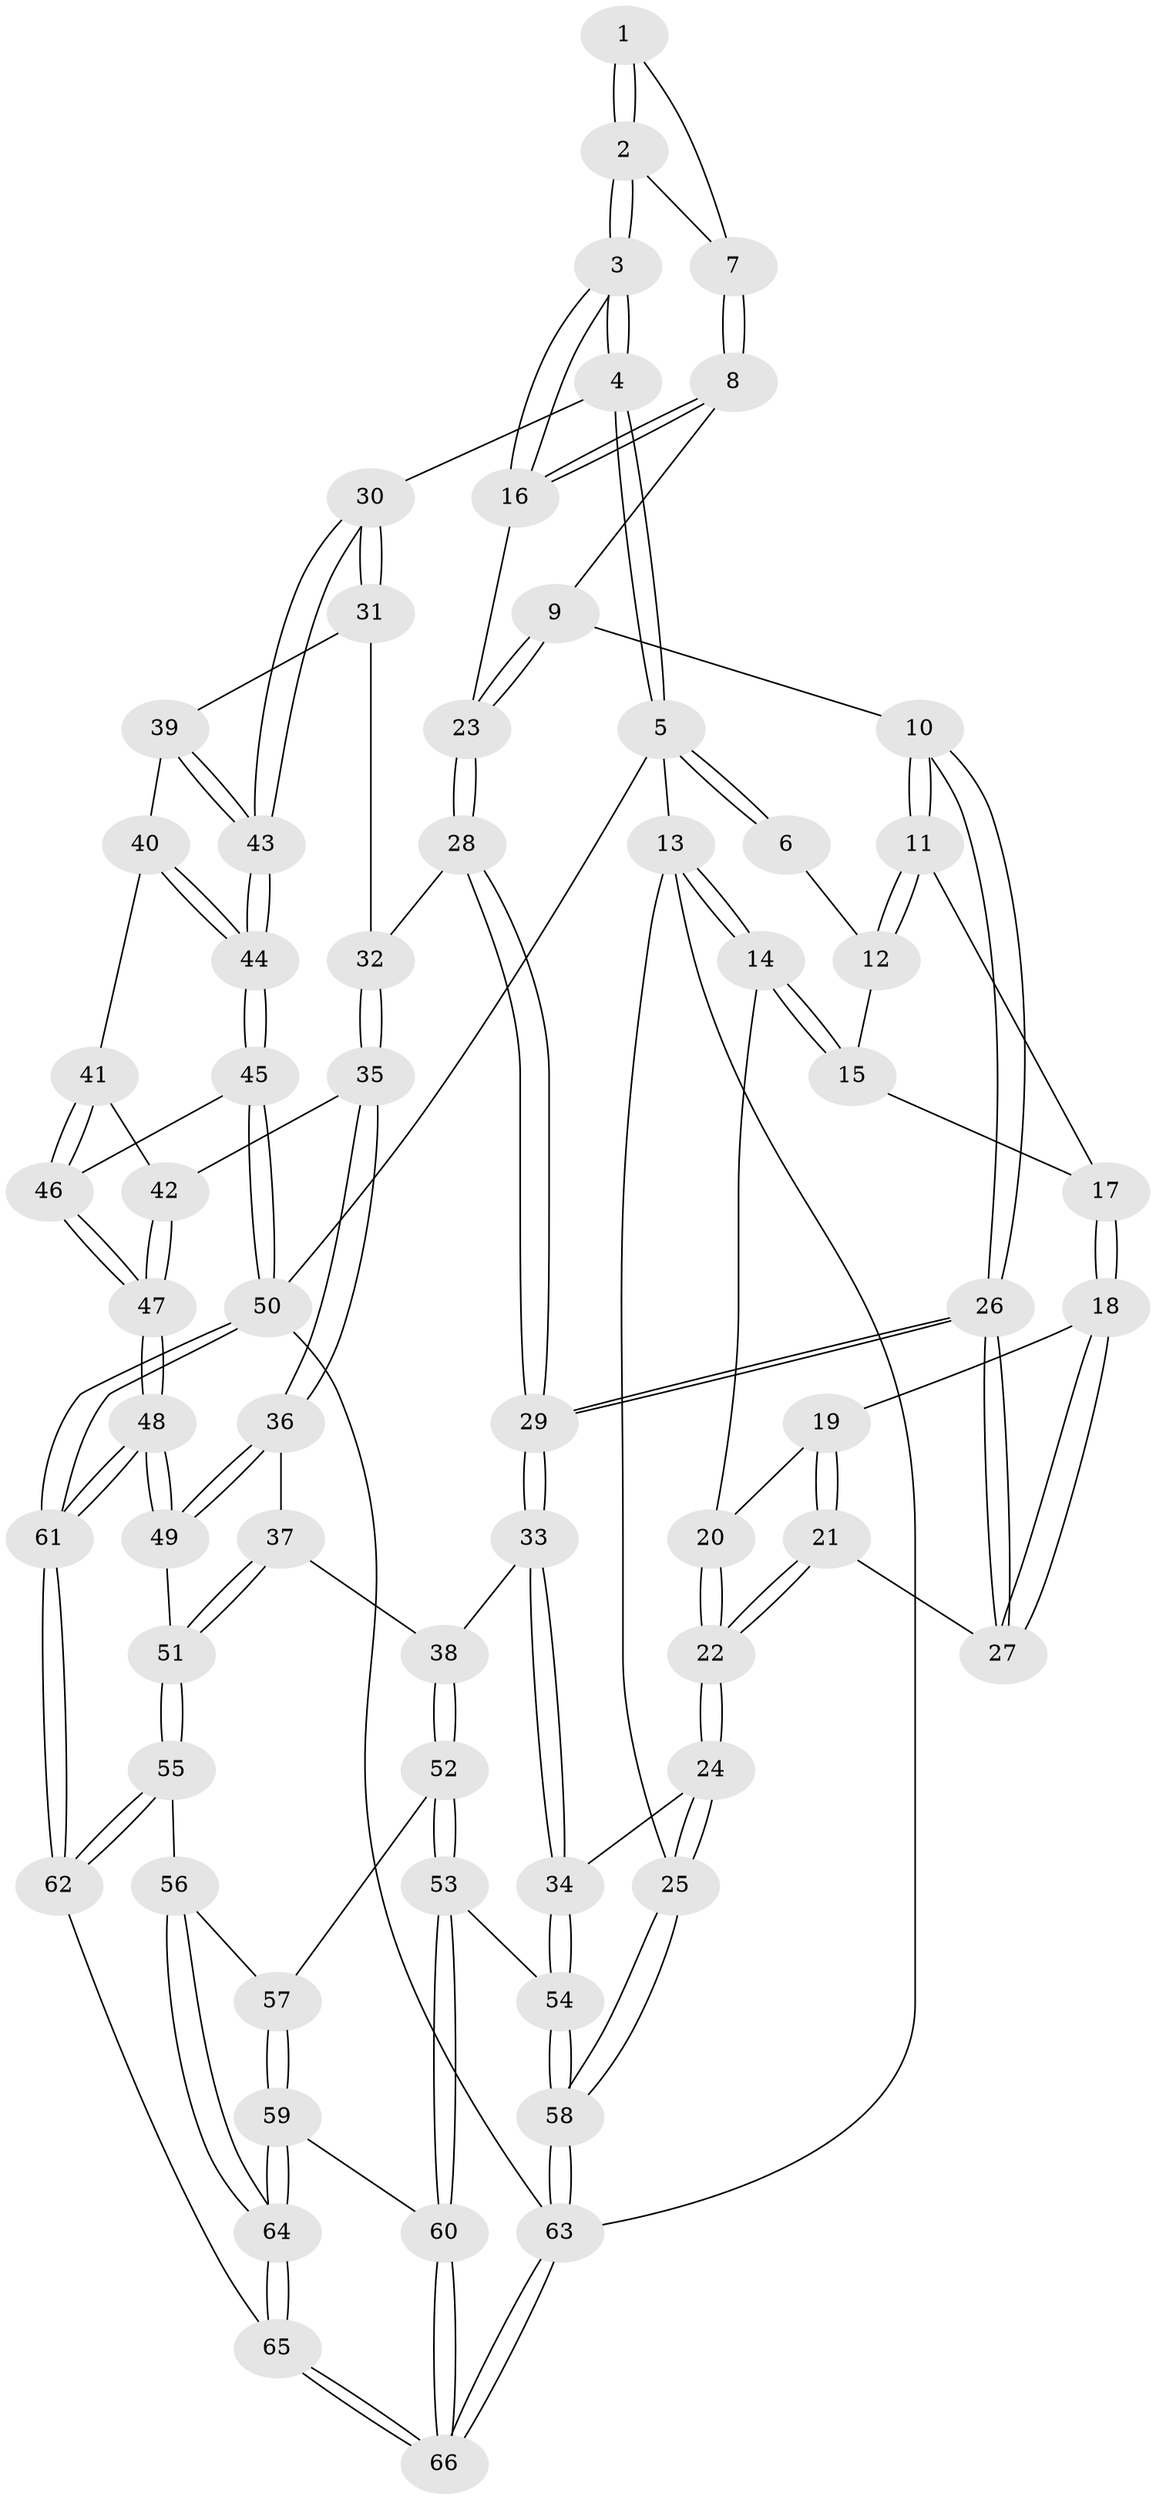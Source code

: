// coarse degree distribution, {1: 0.03571428571428571, 4: 0.25, 3: 0.35714285714285715, 2: 0.17857142857142858, 5: 0.17857142857142858}
// Generated by graph-tools (version 1.1) at 2025/54/03/04/25 22:54:34]
// undirected, 66 vertices, 162 edges
graph export_dot {
  node [color=gray90,style=filled];
  1 [pos="+0.7838986100869674+0"];
  2 [pos="+0.9453586452594803+0.13854993993995826"];
  3 [pos="+1+0.34001661026066504"];
  4 [pos="+1+0.3646625920381865"];
  5 [pos="+1+0"];
  6 [pos="+0.7779930744543886+0"];
  7 [pos="+0.7704875172425855+0.160790697720178"];
  8 [pos="+0.7606429057592201+0.19388248293899205"];
  9 [pos="+0.6507891896594243+0.24465355002735115"];
  10 [pos="+0.5532290251787191+0.26177007486513165"];
  11 [pos="+0.5362657310936242+0.21500067397974465"];
  12 [pos="+0.5155100712868803+0"];
  13 [pos="+0+0"];
  14 [pos="+0+0"];
  15 [pos="+0.059033029012483085+0"];
  16 [pos="+0.9882943577960509+0.3418152624527352"];
  17 [pos="+0.2954450416078074+0.19715252631252803"];
  18 [pos="+0.26793169461097943+0.3132776242281053"];
  19 [pos="+0+0.016042245021222284"];
  20 [pos="+0+0"];
  21 [pos="+0.16452288679677654+0.4228139084957442"];
  22 [pos="+0.07320190064031151+0.5348345806258896"];
  23 [pos="+0.8697043551572139+0.38111394398033216"];
  24 [pos="+0.02119300998922755+0.6005358621924084"];
  25 [pos="+0+0.6227339370555331"];
  26 [pos="+0.5150195969978884+0.4350277930643935"];
  27 [pos="+0.27007406396040057+0.37960623000700244"];
  28 [pos="+0.7459717934383379+0.4589575185018265"];
  29 [pos="+0.5152048427426476+0.43546298030836034"];
  30 [pos="+1+0.4539585079748316"];
  31 [pos="+0.8046575124212838+0.5443220197289369"];
  32 [pos="+0.7737716075594411+0.524599633063039"];
  33 [pos="+0.49851171646295905+0.5882091958303275"];
  34 [pos="+0.15632014918776335+0.6640667647997369"];
  35 [pos="+0.7335552075724485+0.6777802328513172"];
  36 [pos="+0.6270823651557189+0.6827514438621707"];
  37 [pos="+0.5252566230095548+0.6328876558842451"];
  38 [pos="+0.5136985958178987+0.6256857164917603"];
  39 [pos="+0.82691894270219+0.5701455574725739"];
  40 [pos="+0.8443233544332821+0.6189808511499677"];
  41 [pos="+0.819347460228406+0.6475808523457116"];
  42 [pos="+0.7610455746981716+0.6891894094830466"];
  43 [pos="+1+0.4772813355910938"];
  44 [pos="+1+0.5953137252538542"];
  45 [pos="+1+0.6069802263452196"];
  46 [pos="+0.9900938856298335+0.7337291911471847"];
  47 [pos="+0.8613937714782482+0.8260641571551157"];
  48 [pos="+0.8281318935107166+0.9243735784533716"];
  49 [pos="+0.6648262999898531+0.8157241432805215"];
  50 [pos="+1+1"];
  51 [pos="+0.5925043325574516+0.8809739867301363"];
  52 [pos="+0.4763053496119602+0.7102714420952034"];
  53 [pos="+0.27731262501206905+0.8482802107368986"];
  54 [pos="+0.2691206765424882+0.84369956977669"];
  55 [pos="+0.5874447665965777+0.8899256808951207"];
  56 [pos="+0.5040860575712586+0.8910501700004512"];
  57 [pos="+0.4834701552900902+0.842306534630982"];
  58 [pos="+0+1"];
  59 [pos="+0.30863762646346266+0.8896153749536623"];
  60 [pos="+0.3020814121710371+0.8889892148762956"];
  61 [pos="+0.8365761810798398+1"];
  62 [pos="+0.8112447468539347+1"];
  63 [pos="+0+1"];
  64 [pos="+0.4772319634976884+0.9459164326468897"];
  65 [pos="+0.4910419311969259+1"];
  66 [pos="+0.2984851492975802+1"];
  1 -- 2;
  1 -- 2;
  1 -- 7;
  2 -- 3;
  2 -- 3;
  2 -- 7;
  3 -- 4;
  3 -- 4;
  3 -- 16;
  3 -- 16;
  4 -- 5;
  4 -- 5;
  4 -- 30;
  5 -- 6;
  5 -- 6;
  5 -- 13;
  5 -- 50;
  6 -- 12;
  7 -- 8;
  7 -- 8;
  8 -- 9;
  8 -- 16;
  8 -- 16;
  9 -- 10;
  9 -- 23;
  9 -- 23;
  10 -- 11;
  10 -- 11;
  10 -- 26;
  10 -- 26;
  11 -- 12;
  11 -- 12;
  11 -- 17;
  12 -- 15;
  13 -- 14;
  13 -- 14;
  13 -- 25;
  13 -- 63;
  14 -- 15;
  14 -- 15;
  14 -- 20;
  15 -- 17;
  16 -- 23;
  17 -- 18;
  17 -- 18;
  18 -- 19;
  18 -- 27;
  18 -- 27;
  19 -- 20;
  19 -- 21;
  19 -- 21;
  20 -- 22;
  20 -- 22;
  21 -- 22;
  21 -- 22;
  21 -- 27;
  22 -- 24;
  22 -- 24;
  23 -- 28;
  23 -- 28;
  24 -- 25;
  24 -- 25;
  24 -- 34;
  25 -- 58;
  25 -- 58;
  26 -- 27;
  26 -- 27;
  26 -- 29;
  26 -- 29;
  28 -- 29;
  28 -- 29;
  28 -- 32;
  29 -- 33;
  29 -- 33;
  30 -- 31;
  30 -- 31;
  30 -- 43;
  30 -- 43;
  31 -- 32;
  31 -- 39;
  32 -- 35;
  32 -- 35;
  33 -- 34;
  33 -- 34;
  33 -- 38;
  34 -- 54;
  34 -- 54;
  35 -- 36;
  35 -- 36;
  35 -- 42;
  36 -- 37;
  36 -- 49;
  36 -- 49;
  37 -- 38;
  37 -- 51;
  37 -- 51;
  38 -- 52;
  38 -- 52;
  39 -- 40;
  39 -- 43;
  39 -- 43;
  40 -- 41;
  40 -- 44;
  40 -- 44;
  41 -- 42;
  41 -- 46;
  41 -- 46;
  42 -- 47;
  42 -- 47;
  43 -- 44;
  43 -- 44;
  44 -- 45;
  44 -- 45;
  45 -- 46;
  45 -- 50;
  45 -- 50;
  46 -- 47;
  46 -- 47;
  47 -- 48;
  47 -- 48;
  48 -- 49;
  48 -- 49;
  48 -- 61;
  48 -- 61;
  49 -- 51;
  50 -- 61;
  50 -- 61;
  50 -- 63;
  51 -- 55;
  51 -- 55;
  52 -- 53;
  52 -- 53;
  52 -- 57;
  53 -- 54;
  53 -- 60;
  53 -- 60;
  54 -- 58;
  54 -- 58;
  55 -- 56;
  55 -- 62;
  55 -- 62;
  56 -- 57;
  56 -- 64;
  56 -- 64;
  57 -- 59;
  57 -- 59;
  58 -- 63;
  58 -- 63;
  59 -- 60;
  59 -- 64;
  59 -- 64;
  60 -- 66;
  60 -- 66;
  61 -- 62;
  61 -- 62;
  62 -- 65;
  63 -- 66;
  63 -- 66;
  64 -- 65;
  64 -- 65;
  65 -- 66;
  65 -- 66;
}
